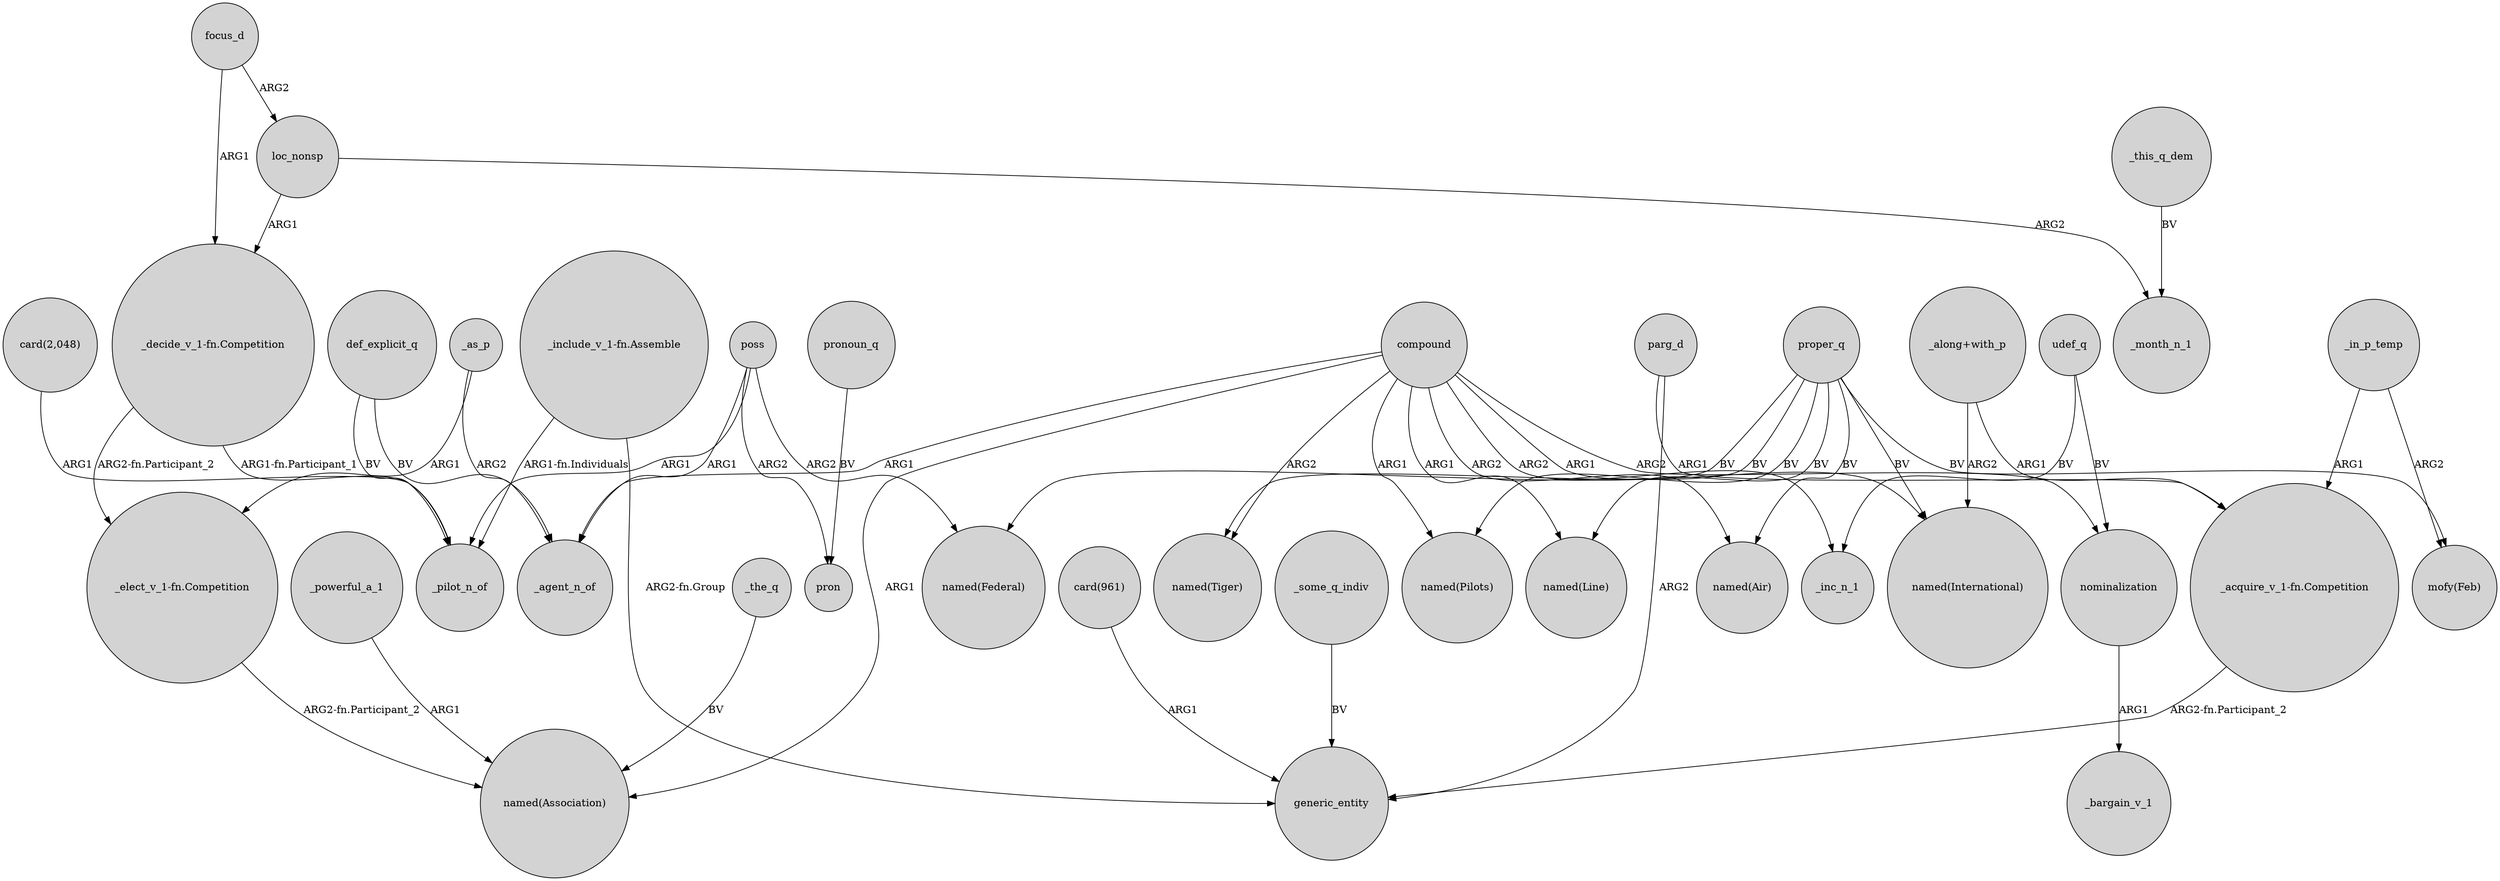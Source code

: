 digraph {
	node [shape=circle style=filled]
	poss -> _pilot_n_of [label=ARG1]
	"card(961)" -> generic_entity [label=ARG1]
	compound -> "named(Line)" [label=ARG1]
	compound -> "named(Tiger)" [label=ARG2]
	"card(2,048)" -> _pilot_n_of [label=ARG1]
	_in_p_temp -> "_acquire_v_1-fn.Competition" [label=ARG1]
	udef_q -> nominalization [label=BV]
	"_decide_v_1-fn.Competition" -> "_elect_v_1-fn.Competition" [label="ARG2-fn.Participant_2"]
	nominalization -> _bargain_v_1 [label=ARG1]
	compound -> "named(International)" [label=ARG1]
	compound -> "named(Association)" [label=ARG1]
	proper_q -> "named(Air)" [label=BV]
	proper_q -> "mofy(Feb)" [label=BV]
	focus_d -> loc_nonsp [label=ARG2]
	"_along+with_p" -> "named(International)" [label=ARG2]
	proper_q -> "named(Federal)" [label=BV]
	proper_q -> "named(Tiger)" [label=BV]
	compound -> nominalization [label=ARG2]
	def_explicit_q -> _agent_n_of [label=BV]
	loc_nonsp -> _month_n_1 [label=ARG2]
	pronoun_q -> pron [label=BV]
	udef_q -> _inc_n_1 [label=BV]
	poss -> pron [label=ARG2]
	compound -> _inc_n_1 [label=ARG2]
	"_along+with_p" -> "_acquire_v_1-fn.Competition" [label=ARG1]
	proper_q -> "named(Line)" [label=BV]
	proper_q -> "named(International)" [label=BV]
	"_include_v_1-fn.Assemble" -> generic_entity [label="ARG2-fn.Group"]
	compound -> "named(Pilots)" [label=ARG1]
	_as_p -> "_elect_v_1-fn.Competition" [label=ARG1]
	focus_d -> "_decide_v_1-fn.Competition" [label=ARG1]
	poss -> "named(Federal)" [label=ARG2]
	compound -> _agent_n_of [label=ARG1]
	def_explicit_q -> _pilot_n_of [label=BV]
	_this_q_dem -> _month_n_1 [label=BV]
	"_acquire_v_1-fn.Competition" -> generic_entity [label="ARG2-fn.Participant_2"]
	compound -> "named(Air)" [label=ARG2]
	loc_nonsp -> "_decide_v_1-fn.Competition" [label=ARG1]
	_some_q_indiv -> generic_entity [label=BV]
	"_elect_v_1-fn.Competition" -> "named(Association)" [label="ARG2-fn.Participant_2"]
	parg_d -> "_acquire_v_1-fn.Competition" [label=ARG1]
	_in_p_temp -> "mofy(Feb)" [label=ARG2]
	poss -> _agent_n_of [label=ARG1]
	_as_p -> _agent_n_of [label=ARG2]
	_the_q -> "named(Association)" [label=BV]
	"_include_v_1-fn.Assemble" -> _pilot_n_of [label="ARG1-fn.Individuals"]
	_powerful_a_1 -> "named(Association)" [label=ARG1]
	proper_q -> "named(Pilots)" [label=BV]
	parg_d -> generic_entity [label=ARG2]
	"_decide_v_1-fn.Competition" -> _pilot_n_of [label="ARG1-fn.Participant_1"]
}

